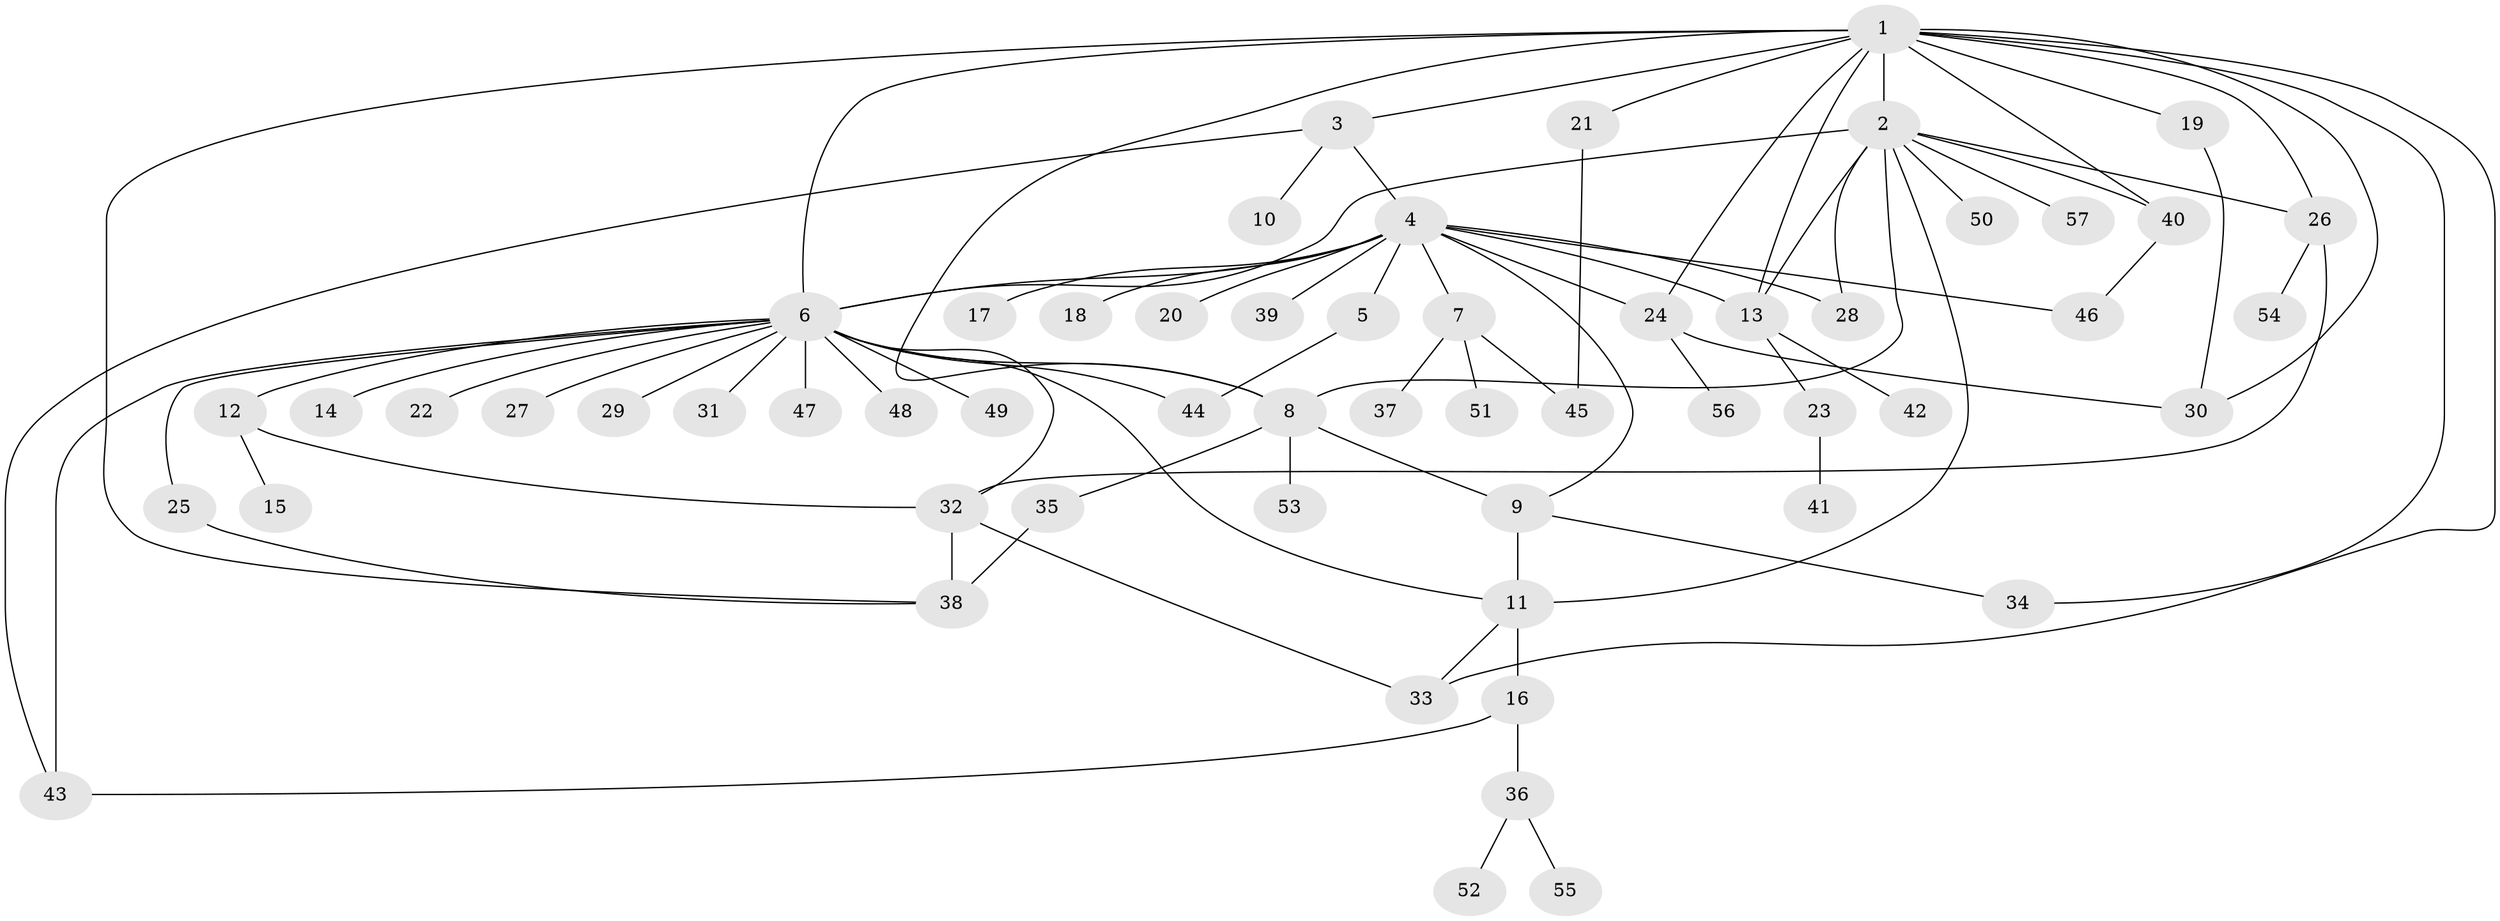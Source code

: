 // original degree distribution, {40: 0.008849557522123894, 1: 0.5486725663716814, 2: 0.19469026548672566, 5: 0.02654867256637168, 15: 0.008849557522123894, 3: 0.12389380530973451, 20: 0.008849557522123894, 6: 0.02654867256637168, 7: 0.017699115044247787, 4: 0.035398230088495575}
// Generated by graph-tools (version 1.1) at 2025/35/03/09/25 02:35:30]
// undirected, 57 vertices, 84 edges
graph export_dot {
graph [start="1"]
  node [color=gray90,style=filled];
  1;
  2;
  3;
  4;
  5;
  6;
  7;
  8;
  9;
  10;
  11;
  12;
  13;
  14;
  15;
  16;
  17;
  18;
  19;
  20;
  21;
  22;
  23;
  24;
  25;
  26;
  27;
  28;
  29;
  30;
  31;
  32;
  33;
  34;
  35;
  36;
  37;
  38;
  39;
  40;
  41;
  42;
  43;
  44;
  45;
  46;
  47;
  48;
  49;
  50;
  51;
  52;
  53;
  54;
  55;
  56;
  57;
  1 -- 2 [weight=25.0];
  1 -- 3 [weight=1.0];
  1 -- 6 [weight=1.0];
  1 -- 8 [weight=1.0];
  1 -- 13 [weight=1.0];
  1 -- 19 [weight=1.0];
  1 -- 21 [weight=1.0];
  1 -- 24 [weight=1.0];
  1 -- 26 [weight=1.0];
  1 -- 30 [weight=1.0];
  1 -- 33 [weight=1.0];
  1 -- 34 [weight=1.0];
  1 -- 38 [weight=1.0];
  1 -- 40 [weight=1.0];
  2 -- 6 [weight=1.0];
  2 -- 8 [weight=1.0];
  2 -- 11 [weight=1.0];
  2 -- 13 [weight=1.0];
  2 -- 26 [weight=1.0];
  2 -- 28 [weight=1.0];
  2 -- 40 [weight=1.0];
  2 -- 50 [weight=1.0];
  2 -- 57 [weight=1.0];
  3 -- 4 [weight=1.0];
  3 -- 10 [weight=1.0];
  3 -- 43 [weight=1.0];
  4 -- 5 [weight=1.0];
  4 -- 6 [weight=1.0];
  4 -- 7 [weight=1.0];
  4 -- 9 [weight=1.0];
  4 -- 13 [weight=1.0];
  4 -- 17 [weight=1.0];
  4 -- 18 [weight=1.0];
  4 -- 20 [weight=1.0];
  4 -- 24 [weight=1.0];
  4 -- 28 [weight=1.0];
  4 -- 39 [weight=1.0];
  4 -- 46 [weight=1.0];
  5 -- 44 [weight=1.0];
  6 -- 8 [weight=1.0];
  6 -- 11 [weight=1.0];
  6 -- 12 [weight=1.0];
  6 -- 14 [weight=1.0];
  6 -- 22 [weight=1.0];
  6 -- 25 [weight=1.0];
  6 -- 27 [weight=1.0];
  6 -- 29 [weight=1.0];
  6 -- 31 [weight=1.0];
  6 -- 32 [weight=1.0];
  6 -- 43 [weight=1.0];
  6 -- 44 [weight=1.0];
  6 -- 47 [weight=1.0];
  6 -- 48 [weight=1.0];
  6 -- 49 [weight=1.0];
  7 -- 37 [weight=1.0];
  7 -- 45 [weight=1.0];
  7 -- 51 [weight=1.0];
  8 -- 9 [weight=1.0];
  8 -- 35 [weight=1.0];
  8 -- 53 [weight=1.0];
  9 -- 11 [weight=3.0];
  9 -- 34 [weight=1.0];
  11 -- 16 [weight=1.0];
  11 -- 33 [weight=1.0];
  12 -- 15 [weight=1.0];
  12 -- 32 [weight=1.0];
  13 -- 23 [weight=1.0];
  13 -- 42 [weight=1.0];
  16 -- 36 [weight=1.0];
  16 -- 43 [weight=1.0];
  19 -- 30 [weight=1.0];
  21 -- 45 [weight=1.0];
  23 -- 41 [weight=1.0];
  24 -- 30 [weight=1.0];
  24 -- 56 [weight=1.0];
  25 -- 38 [weight=1.0];
  26 -- 32 [weight=1.0];
  26 -- 54 [weight=1.0];
  32 -- 33 [weight=1.0];
  32 -- 38 [weight=1.0];
  35 -- 38 [weight=2.0];
  36 -- 52 [weight=1.0];
  36 -- 55 [weight=1.0];
  40 -- 46 [weight=1.0];
}
